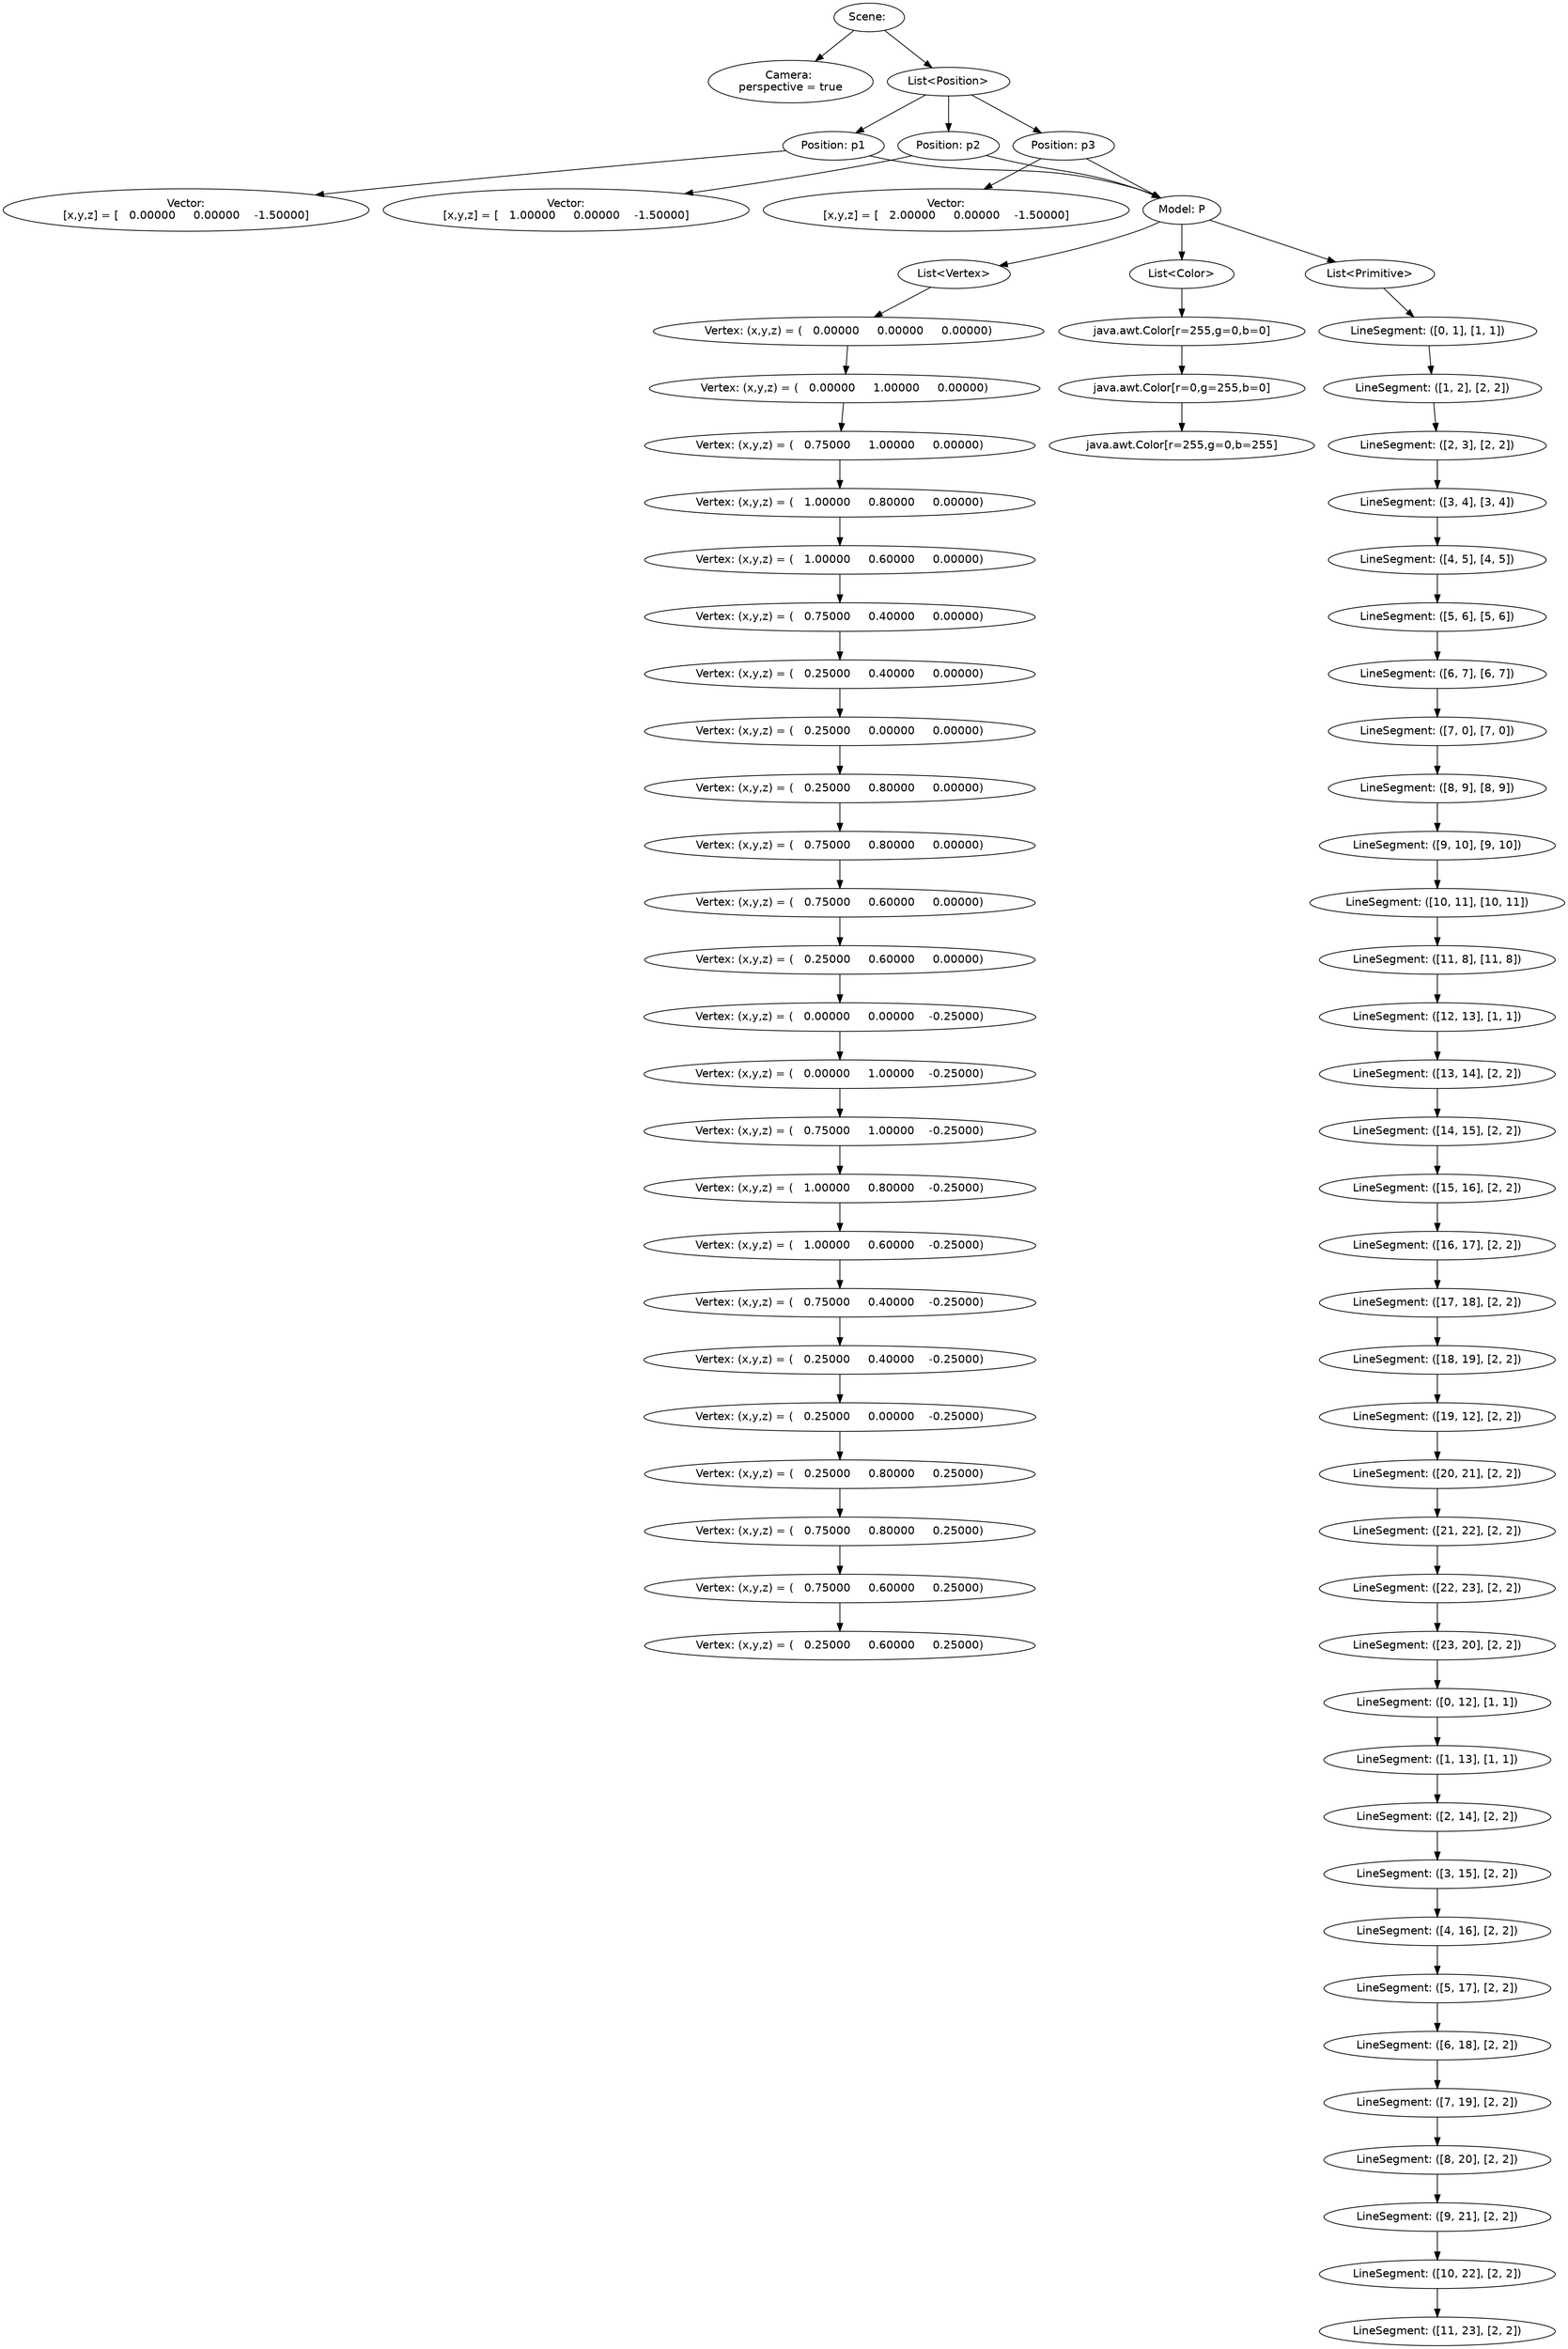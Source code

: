 strict digraph {
graph [ordering="out"];
graph [fontname="helvetica"];
node  [fontname="helvetica"];
edge  [fontname="helvetica"];
scene [label="Scene: "];
Camera [label="Camera: 
perspective = true"];
scene -> Camera;
positionList [label="List<Position>"];
scene -> positionList;
_p0 [label="Position: p1"];
positionList -> _p0;
_p0_Matrix [label="Vector:
[x,y,z] = [   0.00000     0.00000    -1.50000]"];
_p0 -> _p0_Matrix;
_m1 [label="Model: P"];
_p0 -> _m1;
_m1_vertexList [label="List<Vertex>"];
_m1 -> _m1_vertexList;
_m1_v0 [label="Vertex: (x,y,z) = (   0.00000     0.00000     0.00000)"];
_m1_vertexList -> _m1_v0;
_m1_v1 [label="Vertex: (x,y,z) = (   0.00000     1.00000     0.00000)"];
_m1_v0 -> _m1_v1;
_m1_v2 [label="Vertex: (x,y,z) = (   0.75000     1.00000     0.00000)"];
_m1_v1 -> _m1_v2;
_m1_v3 [label="Vertex: (x,y,z) = (   1.00000     0.80000     0.00000)"];
_m1_v2 -> _m1_v3;
_m1_v4 [label="Vertex: (x,y,z) = (   1.00000     0.60000     0.00000)"];
_m1_v3 -> _m1_v4;
_m1_v5 [label="Vertex: (x,y,z) = (   0.75000     0.40000     0.00000)"];
_m1_v4 -> _m1_v5;
_m1_v6 [label="Vertex: (x,y,z) = (   0.25000     0.40000     0.00000)"];
_m1_v5 -> _m1_v6;
_m1_v7 [label="Vertex: (x,y,z) = (   0.25000     0.00000     0.00000)"];
_m1_v6 -> _m1_v7;
_m1_v8 [label="Vertex: (x,y,z) = (   0.25000     0.80000     0.00000)"];
_m1_v7 -> _m1_v8;
_m1_v9 [label="Vertex: (x,y,z) = (   0.75000     0.80000     0.00000)"];
_m1_v8 -> _m1_v9;
_m1_v10 [label="Vertex: (x,y,z) = (   0.75000     0.60000     0.00000)"];
_m1_v9 -> _m1_v10;
_m1_v11 [label="Vertex: (x,y,z) = (   0.25000     0.60000     0.00000)"];
_m1_v10 -> _m1_v11;
_m1_v12 [label="Vertex: (x,y,z) = (   0.00000     0.00000    -0.25000)"];
_m1_v11 -> _m1_v12;
_m1_v13 [label="Vertex: (x,y,z) = (   0.00000     1.00000    -0.25000)"];
_m1_v12 -> _m1_v13;
_m1_v14 [label="Vertex: (x,y,z) = (   0.75000     1.00000    -0.25000)"];
_m1_v13 -> _m1_v14;
_m1_v15 [label="Vertex: (x,y,z) = (   1.00000     0.80000    -0.25000)"];
_m1_v14 -> _m1_v15;
_m1_v16 [label="Vertex: (x,y,z) = (   1.00000     0.60000    -0.25000)"];
_m1_v15 -> _m1_v16;
_m1_v17 [label="Vertex: (x,y,z) = (   0.75000     0.40000    -0.25000)"];
_m1_v16 -> _m1_v17;
_m1_v18 [label="Vertex: (x,y,z) = (   0.25000     0.40000    -0.25000)"];
_m1_v17 -> _m1_v18;
_m1_v19 [label="Vertex: (x,y,z) = (   0.25000     0.00000    -0.25000)"];
_m1_v18 -> _m1_v19;
_m1_v20 [label="Vertex: (x,y,z) = (   0.25000     0.80000     0.25000)"];
_m1_v19 -> _m1_v20;
_m1_v21 [label="Vertex: (x,y,z) = (   0.75000     0.80000     0.25000)"];
_m1_v20 -> _m1_v21;
_m1_v22 [label="Vertex: (x,y,z) = (   0.75000     0.60000     0.25000)"];
_m1_v21 -> _m1_v22;
_m1_v23 [label="Vertex: (x,y,z) = (   0.25000     0.60000     0.25000)"];
_m1_v22 -> _m1_v23;
_m1_colorList [label="List<Color>"];
_m1 -> _m1_colorList;
_m1_c0 [label="java.awt.Color[r=255,g=0,b=0]"];
_m1_colorList -> _m1_c0;
_m1_c1 [label="java.awt.Color[r=0,g=255,b=0]"];
_m1_c0 -> _m1_c1;
_m1_c2 [label="java.awt.Color[r=255,g=0,b=255]"];
_m1_c1 -> _m1_c2;
_m1_primitiveList [label="List<Primitive>"];
_m1 -> _m1_primitiveList;
_m1_p0 [label="LineSegment: ([0, 1], [1, 1])"];
_m1_primitiveList -> _m1_p0;
_m1_p1 [label="LineSegment: ([1, 2], [2, 2])"];
_m1_p0 -> _m1_p1;
_m1_p2 [label="LineSegment: ([2, 3], [2, 2])"];
_m1_p1 -> _m1_p2;
_m1_p3 [label="LineSegment: ([3, 4], [3, 4])"];
_m1_p2 -> _m1_p3;
_m1_p4 [label="LineSegment: ([4, 5], [4, 5])"];
_m1_p3 -> _m1_p4;
_m1_p5 [label="LineSegment: ([5, 6], [5, 6])"];
_m1_p4 -> _m1_p5;
_m1_p6 [label="LineSegment: ([6, 7], [6, 7])"];
_m1_p5 -> _m1_p6;
_m1_p7 [label="LineSegment: ([7, 0], [7, 0])"];
_m1_p6 -> _m1_p7;
_m1_p8 [label="LineSegment: ([8, 9], [8, 9])"];
_m1_p7 -> _m1_p8;
_m1_p9 [label="LineSegment: ([9, 10], [9, 10])"];
_m1_p8 -> _m1_p9;
_m1_p10 [label="LineSegment: ([10, 11], [10, 11])"];
_m1_p9 -> _m1_p10;
_m1_p11 [label="LineSegment: ([11, 8], [11, 8])"];
_m1_p10 -> _m1_p11;
_m1_p12 [label="LineSegment: ([12, 13], [1, 1])"];
_m1_p11 -> _m1_p12;
_m1_p13 [label="LineSegment: ([13, 14], [2, 2])"];
_m1_p12 -> _m1_p13;
_m1_p14 [label="LineSegment: ([14, 15], [2, 2])"];
_m1_p13 -> _m1_p14;
_m1_p15 [label="LineSegment: ([15, 16], [2, 2])"];
_m1_p14 -> _m1_p15;
_m1_p16 [label="LineSegment: ([16, 17], [2, 2])"];
_m1_p15 -> _m1_p16;
_m1_p17 [label="LineSegment: ([17, 18], [2, 2])"];
_m1_p16 -> _m1_p17;
_m1_p18 [label="LineSegment: ([18, 19], [2, 2])"];
_m1_p17 -> _m1_p18;
_m1_p19 [label="LineSegment: ([19, 12], [2, 2])"];
_m1_p18 -> _m1_p19;
_m1_p20 [label="LineSegment: ([20, 21], [2, 2])"];
_m1_p19 -> _m1_p20;
_m1_p21 [label="LineSegment: ([21, 22], [2, 2])"];
_m1_p20 -> _m1_p21;
_m1_p22 [label="LineSegment: ([22, 23], [2, 2])"];
_m1_p21 -> _m1_p22;
_m1_p23 [label="LineSegment: ([23, 20], [2, 2])"];
_m1_p22 -> _m1_p23;
_m1_p24 [label="LineSegment: ([0, 12], [1, 1])"];
_m1_p23 -> _m1_p24;
_m1_p25 [label="LineSegment: ([1, 13], [1, 1])"];
_m1_p24 -> _m1_p25;
_m1_p26 [label="LineSegment: ([2, 14], [2, 2])"];
_m1_p25 -> _m1_p26;
_m1_p27 [label="LineSegment: ([3, 15], [2, 2])"];
_m1_p26 -> _m1_p27;
_m1_p28 [label="LineSegment: ([4, 16], [2, 2])"];
_m1_p27 -> _m1_p28;
_m1_p29 [label="LineSegment: ([5, 17], [2, 2])"];
_m1_p28 -> _m1_p29;
_m1_p30 [label="LineSegment: ([6, 18], [2, 2])"];
_m1_p29 -> _m1_p30;
_m1_p31 [label="LineSegment: ([7, 19], [2, 2])"];
_m1_p30 -> _m1_p31;
_m1_p32 [label="LineSegment: ([8, 20], [2, 2])"];
_m1_p31 -> _m1_p32;
_m1_p33 [label="LineSegment: ([9, 21], [2, 2])"];
_m1_p32 -> _m1_p33;
_m1_p34 [label="LineSegment: ([10, 22], [2, 2])"];
_m1_p33 -> _m1_p34;
_m1_p35 [label="LineSegment: ([11, 23], [2, 2])"];
_m1_p34 -> _m1_p35;
_p2 [label="Position: p2"];
positionList -> _p2;
_p2_Matrix [label="Vector:
[x,y,z] = [   1.00000     0.00000    -1.50000]"];
_p2 -> _p2_Matrix;
_p2 -> _m1;
_p3 [label="Position: p3"];
positionList -> _p3;
_p3_Matrix [label="Vector:
[x,y,z] = [   2.00000     0.00000    -1.50000]"];
_p3 -> _p3_Matrix;
_p3 -> _m1;
}
